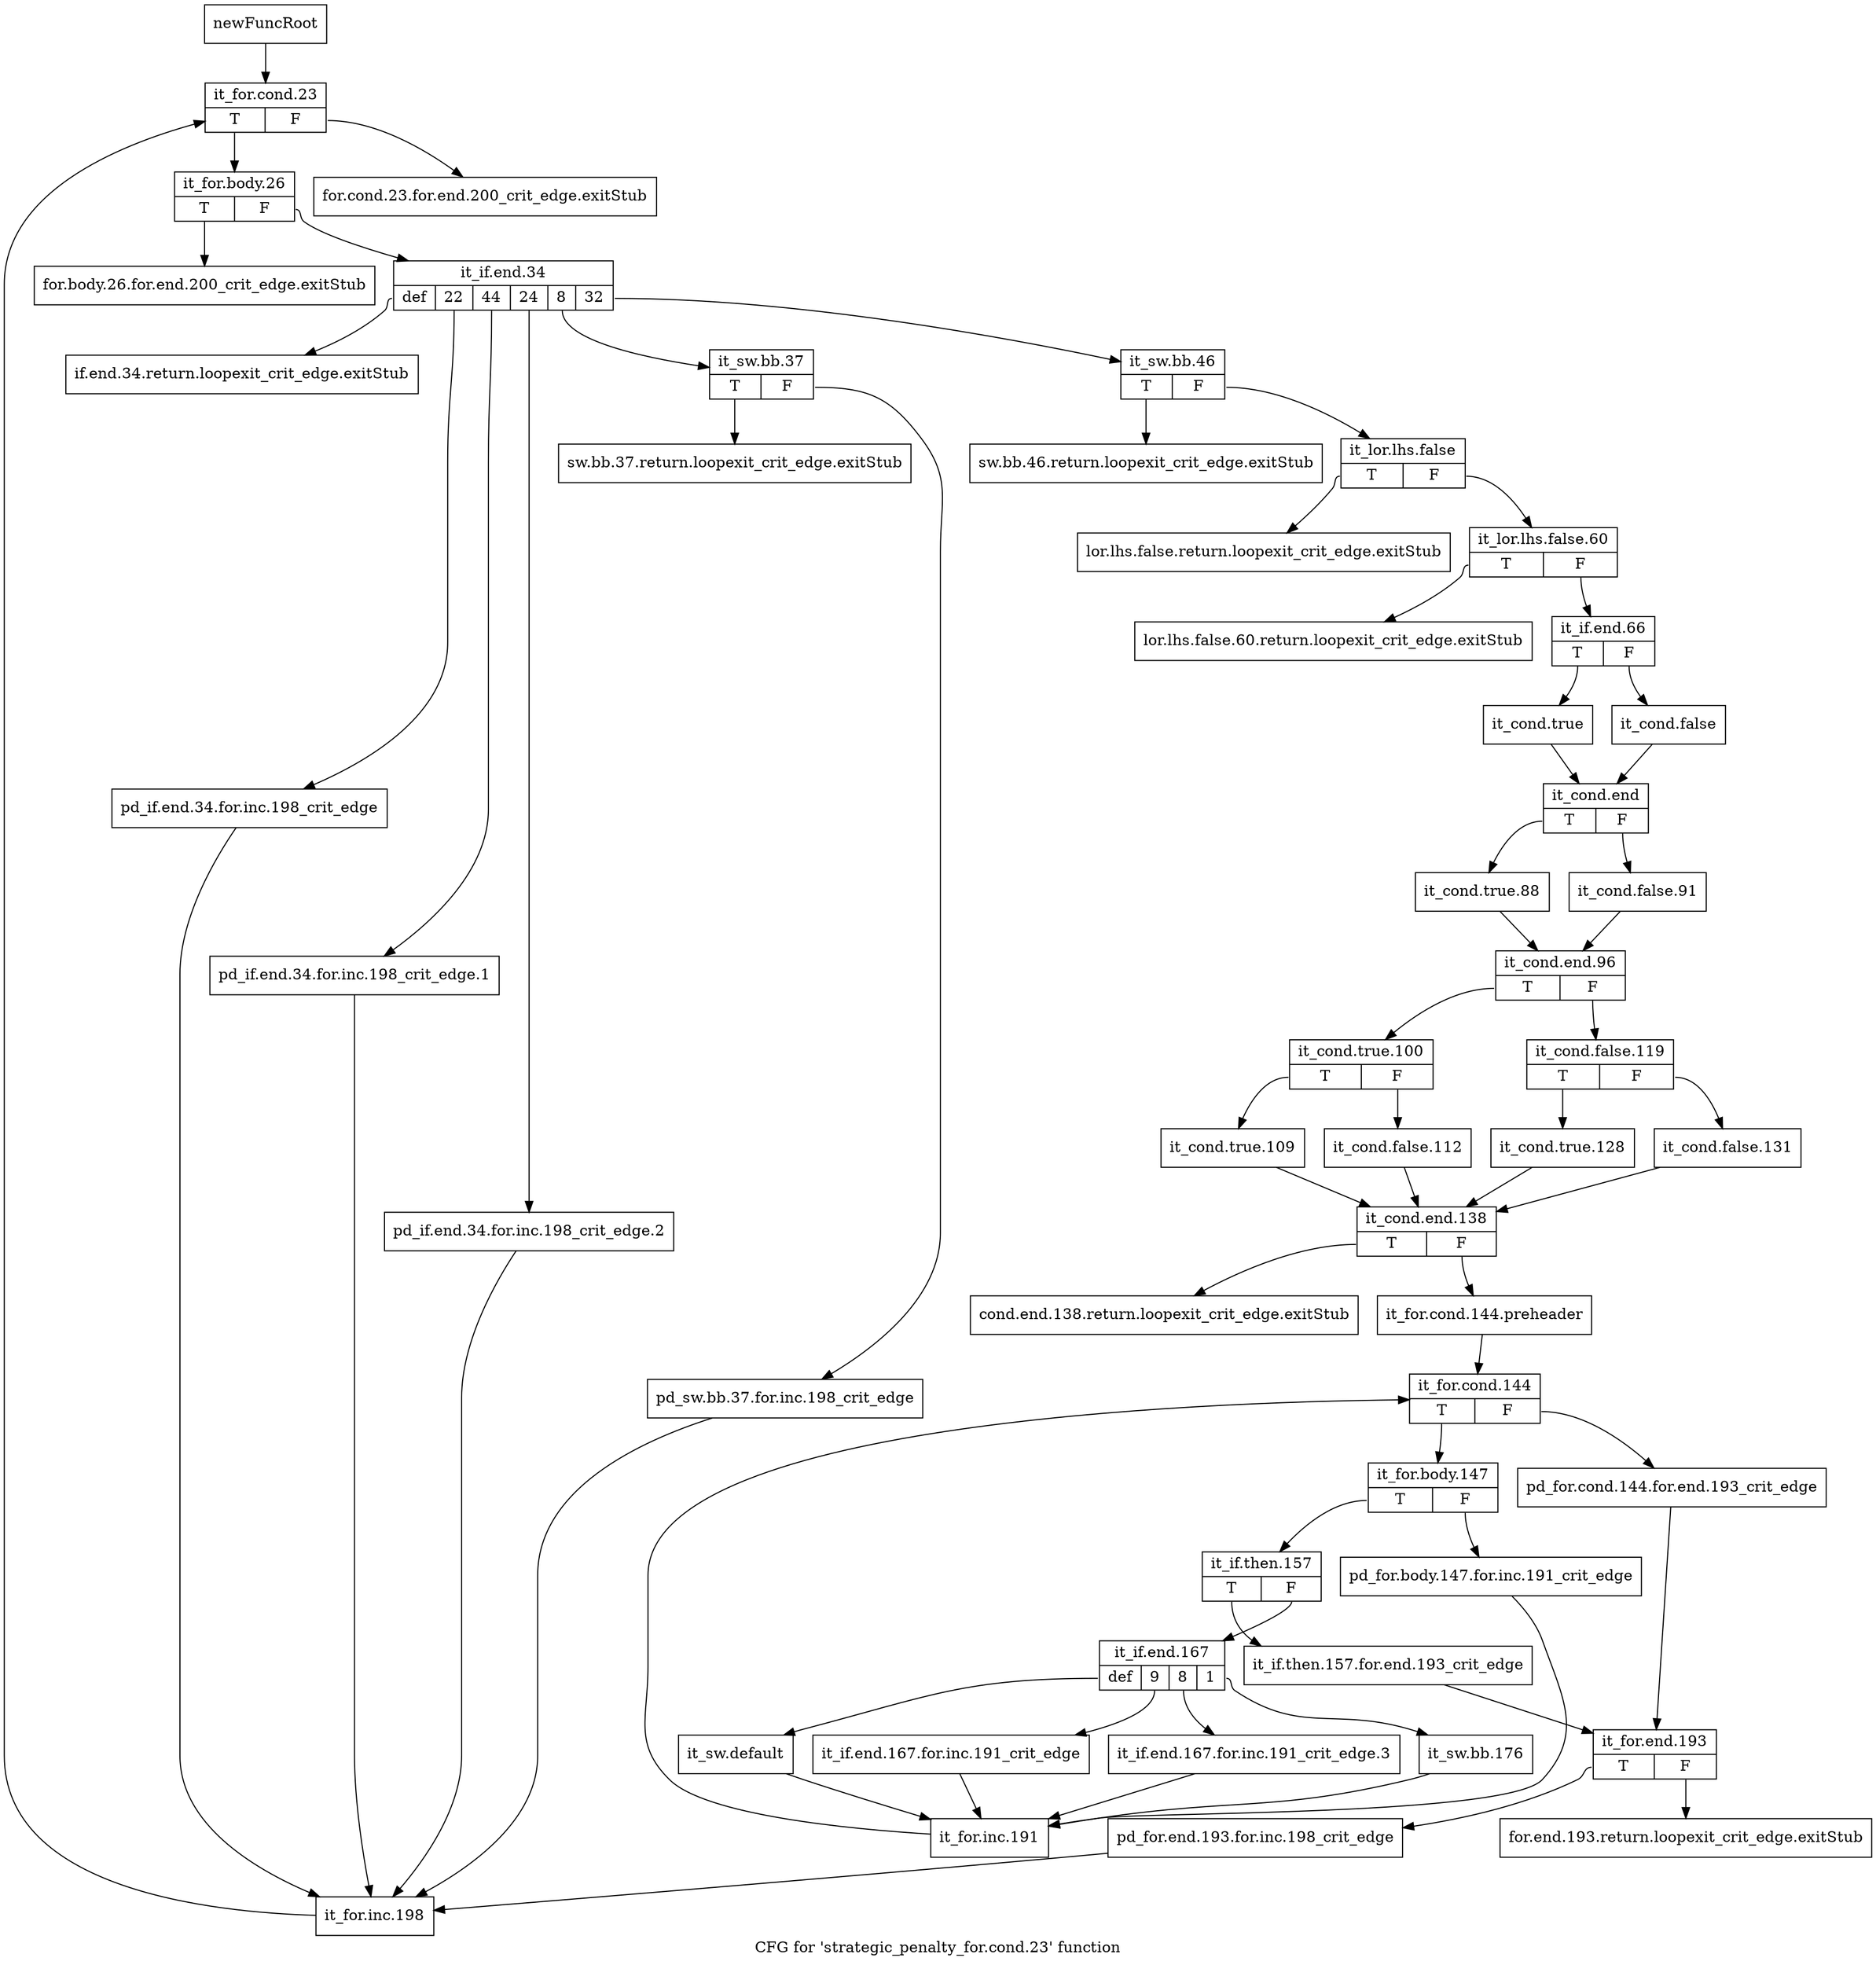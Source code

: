 digraph "CFG for 'strategic_penalty_for.cond.23' function" {
	label="CFG for 'strategic_penalty_for.cond.23' function";

	Node0x4687230 [shape=record,label="{newFuncRoot}"];
	Node0x4687230 -> Node0x4687550;
	Node0x4687280 [shape=record,label="{for.cond.23.for.end.200_crit_edge.exitStub}"];
	Node0x46872d0 [shape=record,label="{for.body.26.for.end.200_crit_edge.exitStub}"];
	Node0x4687320 [shape=record,label="{if.end.34.return.loopexit_crit_edge.exitStub}"];
	Node0x4687370 [shape=record,label="{sw.bb.46.return.loopexit_crit_edge.exitStub}"];
	Node0x46873c0 [shape=record,label="{lor.lhs.false.return.loopexit_crit_edge.exitStub}"];
	Node0x4687410 [shape=record,label="{lor.lhs.false.60.return.loopexit_crit_edge.exitStub}"];
	Node0x4687460 [shape=record,label="{cond.end.138.return.loopexit_crit_edge.exitStub}"];
	Node0x46874b0 [shape=record,label="{for.end.193.return.loopexit_crit_edge.exitStub}"];
	Node0x4687500 [shape=record,label="{sw.bb.37.return.loopexit_crit_edge.exitStub}"];
	Node0x4687550 [shape=record,label="{it_for.cond.23|{<s0>T|<s1>F}}"];
	Node0x4687550:s0 -> Node0x46875a0;
	Node0x4687550:s1 -> Node0x4687280;
	Node0x46875a0 [shape=record,label="{it_for.body.26|{<s0>T|<s1>F}}"];
	Node0x46875a0:s0 -> Node0x46872d0;
	Node0x46875a0:s1 -> Node0x46875f0;
	Node0x46875f0 [shape=record,label="{it_if.end.34|{<s0>def|<s1>22|<s2>44|<s3>24|<s4>8|<s5>32}}"];
	Node0x46875f0:s0 -> Node0x4687320;
	Node0x46875f0:s1 -> Node0x4688180;
	Node0x46875f0:s2 -> Node0x4688130;
	Node0x46875f0:s3 -> Node0x46880e0;
	Node0x46875f0:s4 -> Node0x4688040;
	Node0x46875f0:s5 -> Node0x4687640;
	Node0x4687640 [shape=record,label="{it_sw.bb.46|{<s0>T|<s1>F}}"];
	Node0x4687640:s0 -> Node0x4687370;
	Node0x4687640:s1 -> Node0x4687690;
	Node0x4687690 [shape=record,label="{it_lor.lhs.false|{<s0>T|<s1>F}}"];
	Node0x4687690:s0 -> Node0x46873c0;
	Node0x4687690:s1 -> Node0x46876e0;
	Node0x46876e0 [shape=record,label="{it_lor.lhs.false.60|{<s0>T|<s1>F}}"];
	Node0x46876e0:s0 -> Node0x4687410;
	Node0x46876e0:s1 -> Node0x4687730;
	Node0x4687730 [shape=record,label="{it_if.end.66|{<s0>T|<s1>F}}"];
	Node0x4687730:s0 -> Node0x46877d0;
	Node0x4687730:s1 -> Node0x4687780;
	Node0x4687780 [shape=record,label="{it_cond.false}"];
	Node0x4687780 -> Node0x4687820;
	Node0x46877d0 [shape=record,label="{it_cond.true}"];
	Node0x46877d0 -> Node0x4687820;
	Node0x4687820 [shape=record,label="{it_cond.end|{<s0>T|<s1>F}}"];
	Node0x4687820:s0 -> Node0x46878c0;
	Node0x4687820:s1 -> Node0x4687870;
	Node0x4687870 [shape=record,label="{it_cond.false.91}"];
	Node0x4687870 -> Node0x4687910;
	Node0x46878c0 [shape=record,label="{it_cond.true.88}"];
	Node0x46878c0 -> Node0x4687910;
	Node0x4687910 [shape=record,label="{it_cond.end.96|{<s0>T|<s1>F}}"];
	Node0x4687910:s0 -> Node0x4687a50;
	Node0x4687910:s1 -> Node0x4687960;
	Node0x4687960 [shape=record,label="{it_cond.false.119|{<s0>T|<s1>F}}"];
	Node0x4687960:s0 -> Node0x4687a00;
	Node0x4687960:s1 -> Node0x46879b0;
	Node0x46879b0 [shape=record,label="{it_cond.false.131}"];
	Node0x46879b0 -> Node0x4687b40;
	Node0x4687a00 [shape=record,label="{it_cond.true.128}"];
	Node0x4687a00 -> Node0x4687b40;
	Node0x4687a50 [shape=record,label="{it_cond.true.100|{<s0>T|<s1>F}}"];
	Node0x4687a50:s0 -> Node0x4687af0;
	Node0x4687a50:s1 -> Node0x4687aa0;
	Node0x4687aa0 [shape=record,label="{it_cond.false.112}"];
	Node0x4687aa0 -> Node0x4687b40;
	Node0x4687af0 [shape=record,label="{it_cond.true.109}"];
	Node0x4687af0 -> Node0x4687b40;
	Node0x4687b40 [shape=record,label="{it_cond.end.138|{<s0>T|<s1>F}}"];
	Node0x4687b40:s0 -> Node0x4687460;
	Node0x4687b40:s1 -> Node0x4687b90;
	Node0x4687b90 [shape=record,label="{it_for.cond.144.preheader}"];
	Node0x4687b90 -> Node0x4687be0;
	Node0x4687be0 [shape=record,label="{it_for.cond.144|{<s0>T|<s1>F}}"];
	Node0x4687be0:s0 -> Node0x4687c80;
	Node0x4687be0:s1 -> Node0x4687c30;
	Node0x4687c30 [shape=record,label="{pd_for.cond.144.for.end.193_crit_edge}"];
	Node0x4687c30 -> Node0x4687fa0;
	Node0x4687c80 [shape=record,label="{it_for.body.147|{<s0>T|<s1>F}}"];
	Node0x4687c80:s0 -> Node0x4687d20;
	Node0x4687c80:s1 -> Node0x4687cd0;
	Node0x4687cd0 [shape=record,label="{pd_for.body.147.for.inc.191_crit_edge}"];
	Node0x4687cd0 -> Node0x4687f00;
	Node0x4687d20 [shape=record,label="{it_if.then.157|{<s0>T|<s1>F}}"];
	Node0x4687d20:s0 -> Node0x4687f50;
	Node0x4687d20:s1 -> Node0x4687d70;
	Node0x4687d70 [shape=record,label="{it_if.end.167|{<s0>def|<s1>9|<s2>8|<s3>1}}"];
	Node0x4687d70:s0 -> Node0x4687eb0;
	Node0x4687d70:s1 -> Node0x4687e60;
	Node0x4687d70:s2 -> Node0x4687e10;
	Node0x4687d70:s3 -> Node0x4687dc0;
	Node0x4687dc0 [shape=record,label="{it_sw.bb.176}"];
	Node0x4687dc0 -> Node0x4687f00;
	Node0x4687e10 [shape=record,label="{it_if.end.167.for.inc.191_crit_edge.3}"];
	Node0x4687e10 -> Node0x4687f00;
	Node0x4687e60 [shape=record,label="{it_if.end.167.for.inc.191_crit_edge}"];
	Node0x4687e60 -> Node0x4687f00;
	Node0x4687eb0 [shape=record,label="{it_sw.default}"];
	Node0x4687eb0 -> Node0x4687f00;
	Node0x4687f00 [shape=record,label="{it_for.inc.191}"];
	Node0x4687f00 -> Node0x4687be0;
	Node0x4687f50 [shape=record,label="{it_if.then.157.for.end.193_crit_edge}"];
	Node0x4687f50 -> Node0x4687fa0;
	Node0x4687fa0 [shape=record,label="{it_for.end.193|{<s0>T|<s1>F}}"];
	Node0x4687fa0:s0 -> Node0x4687ff0;
	Node0x4687fa0:s1 -> Node0x46874b0;
	Node0x4687ff0 [shape=record,label="{pd_for.end.193.for.inc.198_crit_edge}"];
	Node0x4687ff0 -> Node0x46881d0;
	Node0x4688040 [shape=record,label="{it_sw.bb.37|{<s0>T|<s1>F}}"];
	Node0x4688040:s0 -> Node0x4687500;
	Node0x4688040:s1 -> Node0x4688090;
	Node0x4688090 [shape=record,label="{pd_sw.bb.37.for.inc.198_crit_edge}"];
	Node0x4688090 -> Node0x46881d0;
	Node0x46880e0 [shape=record,label="{pd_if.end.34.for.inc.198_crit_edge.2}"];
	Node0x46880e0 -> Node0x46881d0;
	Node0x4688130 [shape=record,label="{pd_if.end.34.for.inc.198_crit_edge.1}"];
	Node0x4688130 -> Node0x46881d0;
	Node0x4688180 [shape=record,label="{pd_if.end.34.for.inc.198_crit_edge}"];
	Node0x4688180 -> Node0x46881d0;
	Node0x46881d0 [shape=record,label="{it_for.inc.198}"];
	Node0x46881d0 -> Node0x4687550;
}
